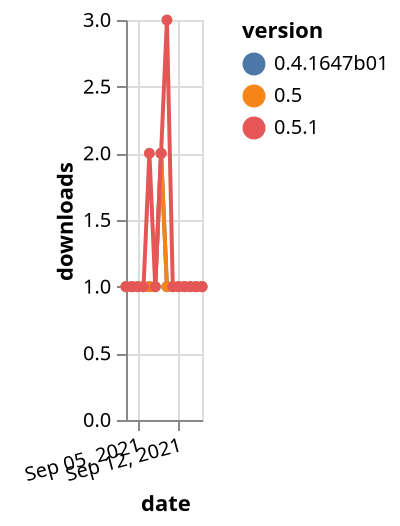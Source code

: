 {"$schema": "https://vega.github.io/schema/vega-lite/v5.json", "description": "A simple bar chart with embedded data.", "data": {"values": [{"date": "2021-09-03", "total": 128, "delta": 1, "version": "0.4.1647b01"}, {"date": "2021-09-04", "total": 129, "delta": 1, "version": "0.4.1647b01"}, {"date": "2021-09-05", "total": 130, "delta": 1, "version": "0.4.1647b01"}, {"date": "2021-09-06", "total": 131, "delta": 1, "version": "0.4.1647b01"}, {"date": "2021-09-07", "total": 132, "delta": 1, "version": "0.4.1647b01"}, {"date": "2021-09-08", "total": 133, "delta": 1, "version": "0.4.1647b01"}, {"date": "2021-09-09", "total": 135, "delta": 2, "version": "0.4.1647b01"}, {"date": "2021-09-10", "total": 136, "delta": 1, "version": "0.4.1647b01"}, {"date": "2021-09-11", "total": 137, "delta": 1, "version": "0.4.1647b01"}, {"date": "2021-09-12", "total": 138, "delta": 1, "version": "0.4.1647b01"}, {"date": "2021-09-13", "total": 139, "delta": 1, "version": "0.4.1647b01"}, {"date": "2021-09-14", "total": 140, "delta": 1, "version": "0.4.1647b01"}, {"date": "2021-09-15", "total": 141, "delta": 1, "version": "0.4.1647b01"}, {"date": "2021-09-16", "total": 142, "delta": 1, "version": "0.4.1647b01"}, {"date": "2021-09-03", "total": 128, "delta": 1, "version": "0.5"}, {"date": "2021-09-04", "total": 129, "delta": 1, "version": "0.5"}, {"date": "2021-09-05", "total": 130, "delta": 1, "version": "0.5"}, {"date": "2021-09-06", "total": 131, "delta": 1, "version": "0.5"}, {"date": "2021-09-07", "total": 132, "delta": 1, "version": "0.5"}, {"date": "2021-09-08", "total": 133, "delta": 1, "version": "0.5"}, {"date": "2021-09-09", "total": 135, "delta": 2, "version": "0.5"}, {"date": "2021-09-10", "total": 136, "delta": 1, "version": "0.5"}, {"date": "2021-09-11", "total": 137, "delta": 1, "version": "0.5"}, {"date": "2021-09-12", "total": 138, "delta": 1, "version": "0.5"}, {"date": "2021-09-13", "total": 139, "delta": 1, "version": "0.5"}, {"date": "2021-09-14", "total": 140, "delta": 1, "version": "0.5"}, {"date": "2021-09-15", "total": 141, "delta": 1, "version": "0.5"}, {"date": "2021-09-16", "total": 142, "delta": 1, "version": "0.5"}, {"date": "2021-09-03", "total": 125, "delta": 1, "version": "0.5.1"}, {"date": "2021-09-04", "total": 126, "delta": 1, "version": "0.5.1"}, {"date": "2021-09-05", "total": 127, "delta": 1, "version": "0.5.1"}, {"date": "2021-09-06", "total": 128, "delta": 1, "version": "0.5.1"}, {"date": "2021-09-07", "total": 130, "delta": 2, "version": "0.5.1"}, {"date": "2021-09-08", "total": 131, "delta": 1, "version": "0.5.1"}, {"date": "2021-09-09", "total": 133, "delta": 2, "version": "0.5.1"}, {"date": "2021-09-10", "total": 136, "delta": 3, "version": "0.5.1"}, {"date": "2021-09-11", "total": 137, "delta": 1, "version": "0.5.1"}, {"date": "2021-09-12", "total": 138, "delta": 1, "version": "0.5.1"}, {"date": "2021-09-13", "total": 139, "delta": 1, "version": "0.5.1"}, {"date": "2021-09-14", "total": 140, "delta": 1, "version": "0.5.1"}, {"date": "2021-09-15", "total": 141, "delta": 1, "version": "0.5.1"}, {"date": "2021-09-16", "total": 142, "delta": 1, "version": "0.5.1"}]}, "width": "container", "mark": {"type": "line", "point": {"filled": true}}, "encoding": {"x": {"field": "date", "type": "temporal", "timeUnit": "yearmonthdate", "title": "date", "axis": {"labelAngle": -15}}, "y": {"field": "delta", "type": "quantitative", "title": "downloads"}, "color": {"field": "version", "type": "nominal"}, "tooltip": {"field": "delta"}}}